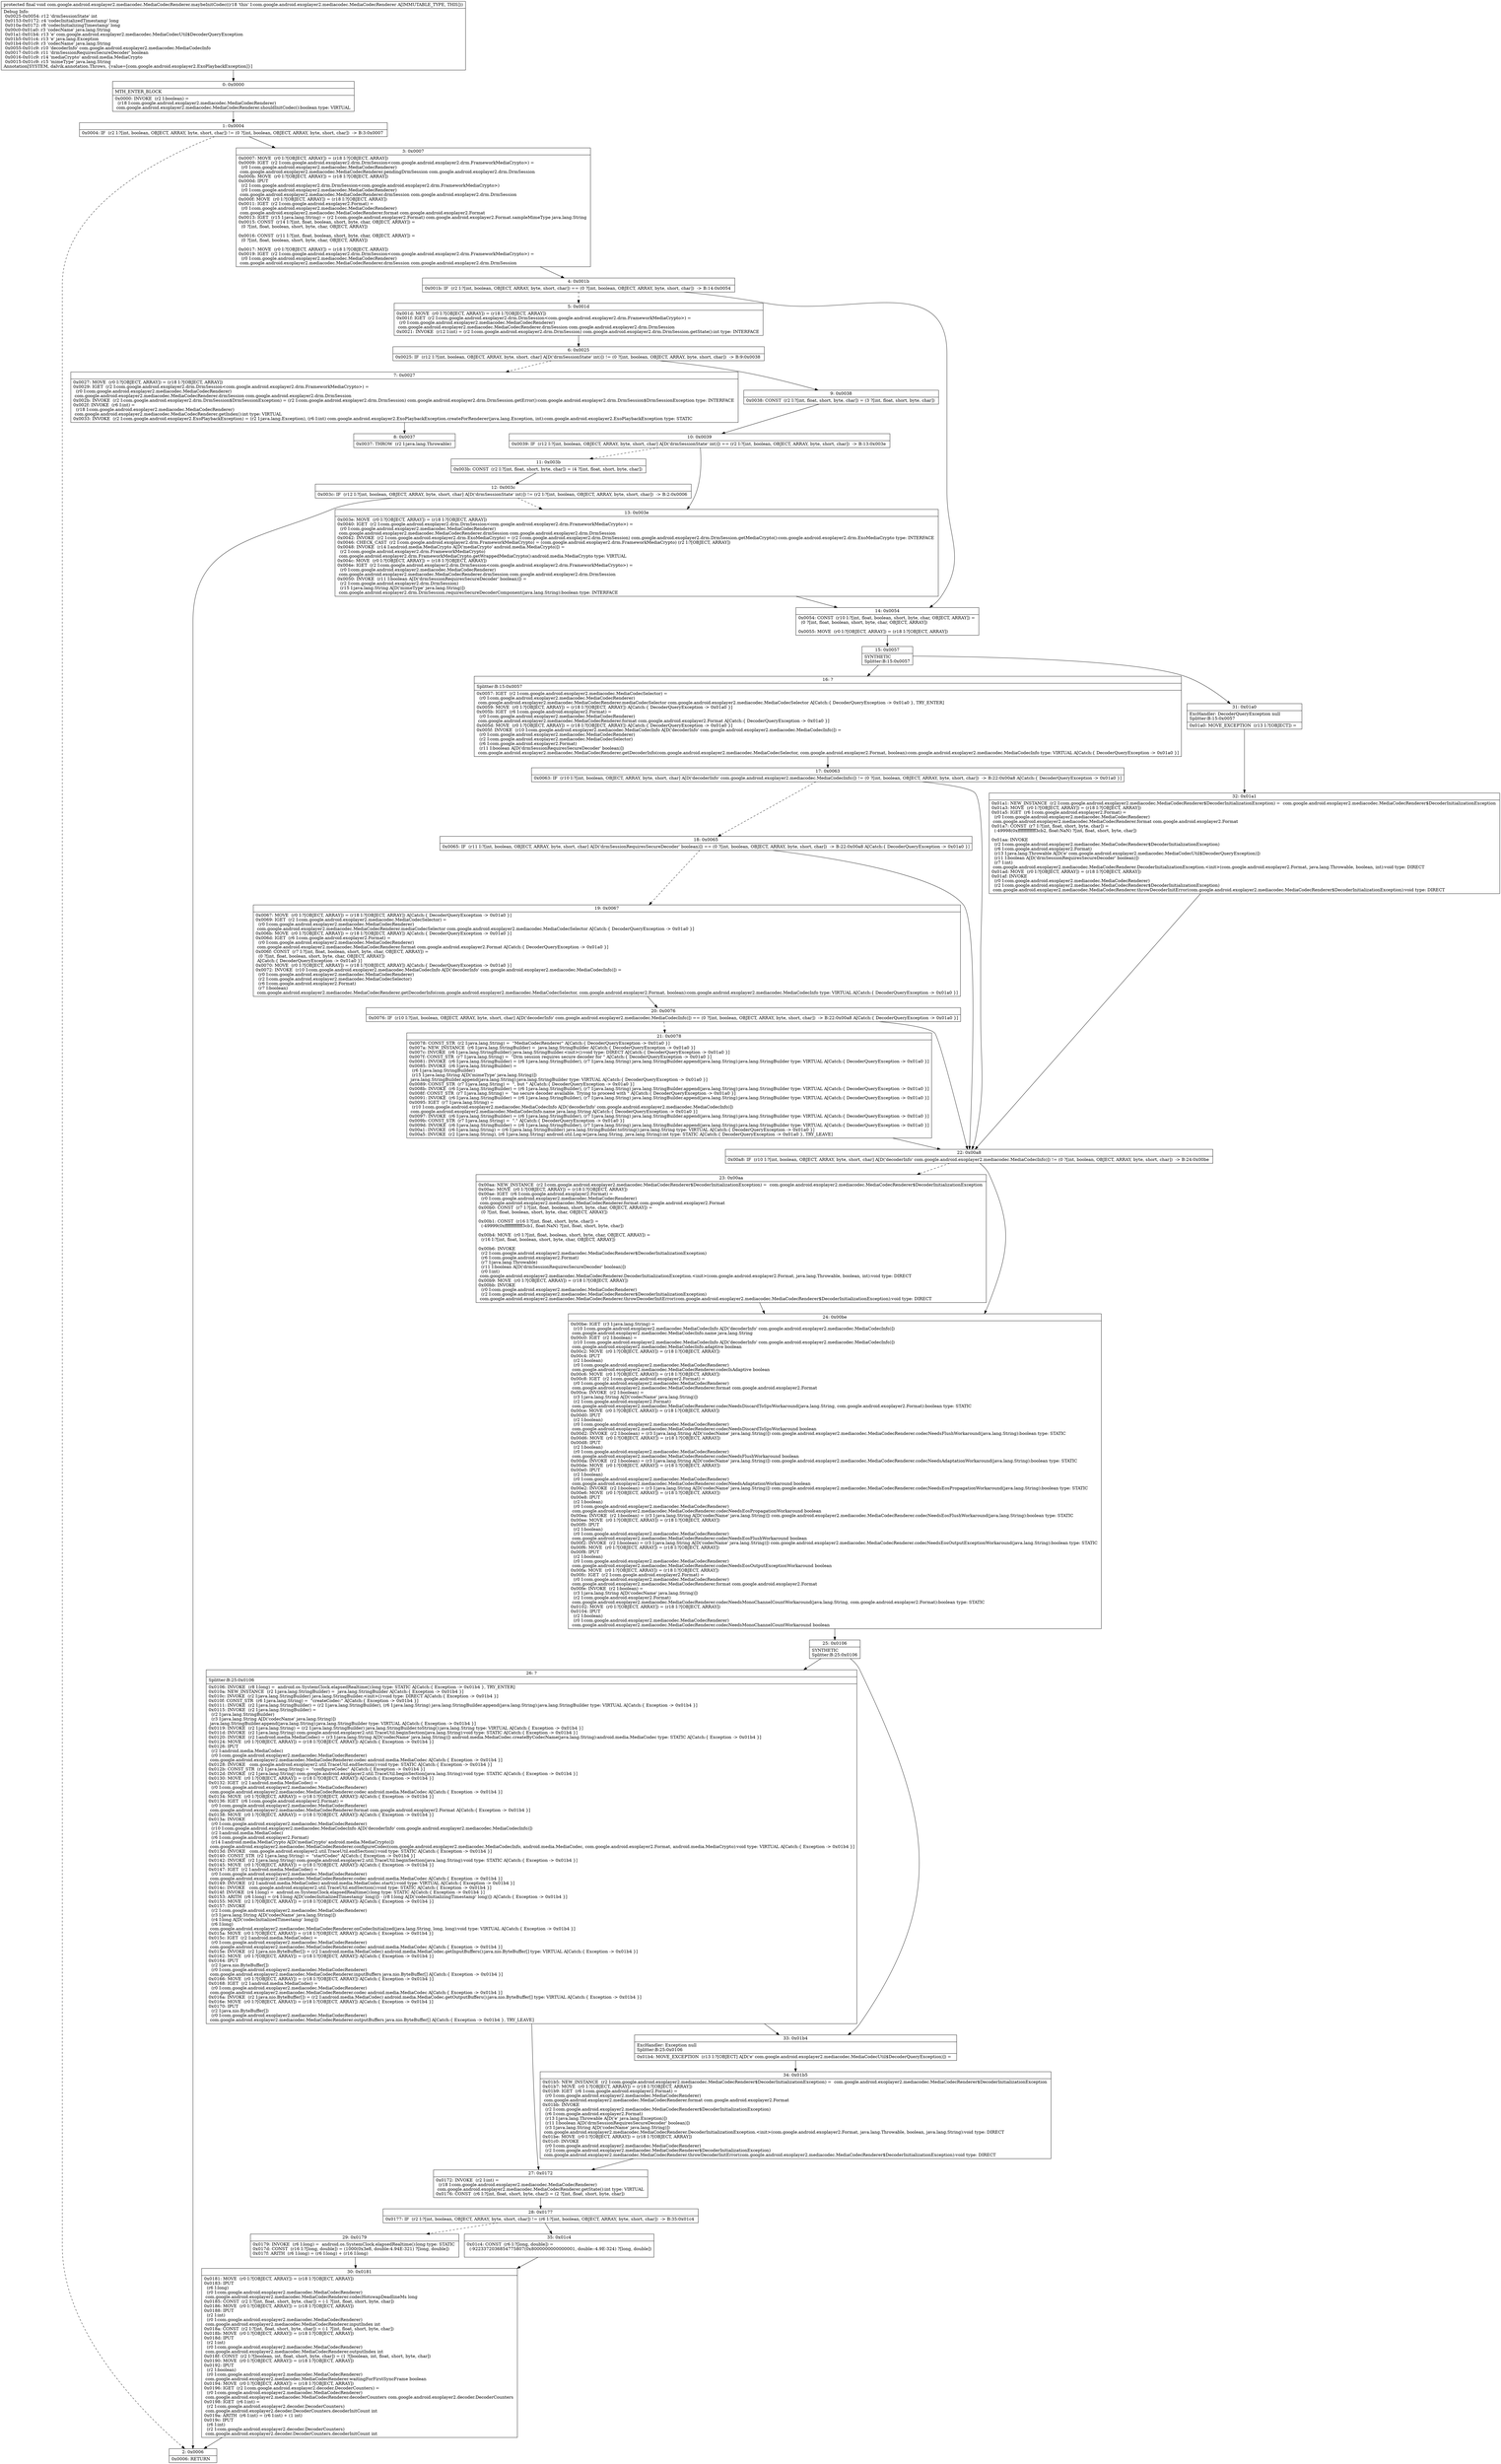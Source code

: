 digraph "CFG forcom.google.android.exoplayer2.mediacodec.MediaCodecRenderer.maybeInitCodec()V" {
Node_0 [shape=record,label="{0\:\ 0x0000|MTH_ENTER_BLOCK\l|0x0000: INVOKE  (r2 I:boolean) = \l  (r18 I:com.google.android.exoplayer2.mediacodec.MediaCodecRenderer)\l com.google.android.exoplayer2.mediacodec.MediaCodecRenderer.shouldInitCodec():boolean type: VIRTUAL \l}"];
Node_1 [shape=record,label="{1\:\ 0x0004|0x0004: IF  (r2 I:?[int, boolean, OBJECT, ARRAY, byte, short, char]) != (0 ?[int, boolean, OBJECT, ARRAY, byte, short, char])  \-\> B:3:0x0007 \l}"];
Node_2 [shape=record,label="{2\:\ 0x0006|0x0006: RETURN   \l}"];
Node_3 [shape=record,label="{3\:\ 0x0007|0x0007: MOVE  (r0 I:?[OBJECT, ARRAY]) = (r18 I:?[OBJECT, ARRAY]) \l0x0009: IGET  (r2 I:com.google.android.exoplayer2.drm.DrmSession\<com.google.android.exoplayer2.drm.FrameworkMediaCrypto\>) = \l  (r0 I:com.google.android.exoplayer2.mediacodec.MediaCodecRenderer)\l com.google.android.exoplayer2.mediacodec.MediaCodecRenderer.pendingDrmSession com.google.android.exoplayer2.drm.DrmSession \l0x000b: MOVE  (r0 I:?[OBJECT, ARRAY]) = (r18 I:?[OBJECT, ARRAY]) \l0x000d: IPUT  \l  (r2 I:com.google.android.exoplayer2.drm.DrmSession\<com.google.android.exoplayer2.drm.FrameworkMediaCrypto\>)\l  (r0 I:com.google.android.exoplayer2.mediacodec.MediaCodecRenderer)\l com.google.android.exoplayer2.mediacodec.MediaCodecRenderer.drmSession com.google.android.exoplayer2.drm.DrmSession \l0x000f: MOVE  (r0 I:?[OBJECT, ARRAY]) = (r18 I:?[OBJECT, ARRAY]) \l0x0011: IGET  (r2 I:com.google.android.exoplayer2.Format) = \l  (r0 I:com.google.android.exoplayer2.mediacodec.MediaCodecRenderer)\l com.google.android.exoplayer2.mediacodec.MediaCodecRenderer.format com.google.android.exoplayer2.Format \l0x0013: IGET  (r15 I:java.lang.String) = (r2 I:com.google.android.exoplayer2.Format) com.google.android.exoplayer2.Format.sampleMimeType java.lang.String \l0x0015: CONST  (r14 I:?[int, float, boolean, short, byte, char, OBJECT, ARRAY]) = \l  (0 ?[int, float, boolean, short, byte, char, OBJECT, ARRAY])\l \l0x0016: CONST  (r11 I:?[int, float, boolean, short, byte, char, OBJECT, ARRAY]) = \l  (0 ?[int, float, boolean, short, byte, char, OBJECT, ARRAY])\l \l0x0017: MOVE  (r0 I:?[OBJECT, ARRAY]) = (r18 I:?[OBJECT, ARRAY]) \l0x0019: IGET  (r2 I:com.google.android.exoplayer2.drm.DrmSession\<com.google.android.exoplayer2.drm.FrameworkMediaCrypto\>) = \l  (r0 I:com.google.android.exoplayer2.mediacodec.MediaCodecRenderer)\l com.google.android.exoplayer2.mediacodec.MediaCodecRenderer.drmSession com.google.android.exoplayer2.drm.DrmSession \l}"];
Node_4 [shape=record,label="{4\:\ 0x001b|0x001b: IF  (r2 I:?[int, boolean, OBJECT, ARRAY, byte, short, char]) == (0 ?[int, boolean, OBJECT, ARRAY, byte, short, char])  \-\> B:14:0x0054 \l}"];
Node_5 [shape=record,label="{5\:\ 0x001d|0x001d: MOVE  (r0 I:?[OBJECT, ARRAY]) = (r18 I:?[OBJECT, ARRAY]) \l0x001f: IGET  (r2 I:com.google.android.exoplayer2.drm.DrmSession\<com.google.android.exoplayer2.drm.FrameworkMediaCrypto\>) = \l  (r0 I:com.google.android.exoplayer2.mediacodec.MediaCodecRenderer)\l com.google.android.exoplayer2.mediacodec.MediaCodecRenderer.drmSession com.google.android.exoplayer2.drm.DrmSession \l0x0021: INVOKE  (r12 I:int) = (r2 I:com.google.android.exoplayer2.drm.DrmSession) com.google.android.exoplayer2.drm.DrmSession.getState():int type: INTERFACE \l}"];
Node_6 [shape=record,label="{6\:\ 0x0025|0x0025: IF  (r12 I:?[int, boolean, OBJECT, ARRAY, byte, short, char] A[D('drmSessionState' int)]) != (0 ?[int, boolean, OBJECT, ARRAY, byte, short, char])  \-\> B:9:0x0038 \l}"];
Node_7 [shape=record,label="{7\:\ 0x0027|0x0027: MOVE  (r0 I:?[OBJECT, ARRAY]) = (r18 I:?[OBJECT, ARRAY]) \l0x0029: IGET  (r2 I:com.google.android.exoplayer2.drm.DrmSession\<com.google.android.exoplayer2.drm.FrameworkMediaCrypto\>) = \l  (r0 I:com.google.android.exoplayer2.mediacodec.MediaCodecRenderer)\l com.google.android.exoplayer2.mediacodec.MediaCodecRenderer.drmSession com.google.android.exoplayer2.drm.DrmSession \l0x002b: INVOKE  (r2 I:com.google.android.exoplayer2.drm.DrmSession$DrmSessionException) = (r2 I:com.google.android.exoplayer2.drm.DrmSession) com.google.android.exoplayer2.drm.DrmSession.getError():com.google.android.exoplayer2.drm.DrmSession$DrmSessionException type: INTERFACE \l0x002f: INVOKE  (r6 I:int) = \l  (r18 I:com.google.android.exoplayer2.mediacodec.MediaCodecRenderer)\l com.google.android.exoplayer2.mediacodec.MediaCodecRenderer.getIndex():int type: VIRTUAL \l0x0033: INVOKE  (r2 I:com.google.android.exoplayer2.ExoPlaybackException) = (r2 I:java.lang.Exception), (r6 I:int) com.google.android.exoplayer2.ExoPlaybackException.createForRenderer(java.lang.Exception, int):com.google.android.exoplayer2.ExoPlaybackException type: STATIC \l}"];
Node_8 [shape=record,label="{8\:\ 0x0037|0x0037: THROW  (r2 I:java.lang.Throwable) \l}"];
Node_9 [shape=record,label="{9\:\ 0x0038|0x0038: CONST  (r2 I:?[int, float, short, byte, char]) = (3 ?[int, float, short, byte, char]) \l}"];
Node_10 [shape=record,label="{10\:\ 0x0039|0x0039: IF  (r12 I:?[int, boolean, OBJECT, ARRAY, byte, short, char] A[D('drmSessionState' int)]) == (r2 I:?[int, boolean, OBJECT, ARRAY, byte, short, char])  \-\> B:13:0x003e \l}"];
Node_11 [shape=record,label="{11\:\ 0x003b|0x003b: CONST  (r2 I:?[int, float, short, byte, char]) = (4 ?[int, float, short, byte, char]) \l}"];
Node_12 [shape=record,label="{12\:\ 0x003c|0x003c: IF  (r12 I:?[int, boolean, OBJECT, ARRAY, byte, short, char] A[D('drmSessionState' int)]) != (r2 I:?[int, boolean, OBJECT, ARRAY, byte, short, char])  \-\> B:2:0x0006 \l}"];
Node_13 [shape=record,label="{13\:\ 0x003e|0x003e: MOVE  (r0 I:?[OBJECT, ARRAY]) = (r18 I:?[OBJECT, ARRAY]) \l0x0040: IGET  (r2 I:com.google.android.exoplayer2.drm.DrmSession\<com.google.android.exoplayer2.drm.FrameworkMediaCrypto\>) = \l  (r0 I:com.google.android.exoplayer2.mediacodec.MediaCodecRenderer)\l com.google.android.exoplayer2.mediacodec.MediaCodecRenderer.drmSession com.google.android.exoplayer2.drm.DrmSession \l0x0042: INVOKE  (r2 I:com.google.android.exoplayer2.drm.ExoMediaCrypto) = (r2 I:com.google.android.exoplayer2.drm.DrmSession) com.google.android.exoplayer2.drm.DrmSession.getMediaCrypto():com.google.android.exoplayer2.drm.ExoMediaCrypto type: INTERFACE \l0x0046: CHECK_CAST  (r2 I:com.google.android.exoplayer2.drm.FrameworkMediaCrypto) = (com.google.android.exoplayer2.drm.FrameworkMediaCrypto) (r2 I:?[OBJECT, ARRAY]) \l0x0048: INVOKE  (r14 I:android.media.MediaCrypto A[D('mediaCrypto' android.media.MediaCrypto)]) = \l  (r2 I:com.google.android.exoplayer2.drm.FrameworkMediaCrypto)\l com.google.android.exoplayer2.drm.FrameworkMediaCrypto.getWrappedMediaCrypto():android.media.MediaCrypto type: VIRTUAL \l0x004c: MOVE  (r0 I:?[OBJECT, ARRAY]) = (r18 I:?[OBJECT, ARRAY]) \l0x004e: IGET  (r2 I:com.google.android.exoplayer2.drm.DrmSession\<com.google.android.exoplayer2.drm.FrameworkMediaCrypto\>) = \l  (r0 I:com.google.android.exoplayer2.mediacodec.MediaCodecRenderer)\l com.google.android.exoplayer2.mediacodec.MediaCodecRenderer.drmSession com.google.android.exoplayer2.drm.DrmSession \l0x0050: INVOKE  (r11 I:boolean A[D('drmSessionRequiresSecureDecoder' boolean)]) = \l  (r2 I:com.google.android.exoplayer2.drm.DrmSession)\l  (r15 I:java.lang.String A[D('mimeType' java.lang.String)])\l com.google.android.exoplayer2.drm.DrmSession.requiresSecureDecoderComponent(java.lang.String):boolean type: INTERFACE \l}"];
Node_14 [shape=record,label="{14\:\ 0x0054|0x0054: CONST  (r10 I:?[int, float, boolean, short, byte, char, OBJECT, ARRAY]) = \l  (0 ?[int, float, boolean, short, byte, char, OBJECT, ARRAY])\l \l0x0055: MOVE  (r0 I:?[OBJECT, ARRAY]) = (r18 I:?[OBJECT, ARRAY]) \l}"];
Node_15 [shape=record,label="{15\:\ 0x0057|SYNTHETIC\lSplitter:B:15:0x0057\l}"];
Node_16 [shape=record,label="{16\:\ ?|Splitter:B:15:0x0057\l|0x0057: IGET  (r2 I:com.google.android.exoplayer2.mediacodec.MediaCodecSelector) = \l  (r0 I:com.google.android.exoplayer2.mediacodec.MediaCodecRenderer)\l com.google.android.exoplayer2.mediacodec.MediaCodecRenderer.mediaCodecSelector com.google.android.exoplayer2.mediacodec.MediaCodecSelector A[Catch:\{ DecoderQueryException \-\> 0x01a0 \}, TRY_ENTER]\l0x0059: MOVE  (r0 I:?[OBJECT, ARRAY]) = (r18 I:?[OBJECT, ARRAY]) A[Catch:\{ DecoderQueryException \-\> 0x01a0 \}]\l0x005b: IGET  (r6 I:com.google.android.exoplayer2.Format) = \l  (r0 I:com.google.android.exoplayer2.mediacodec.MediaCodecRenderer)\l com.google.android.exoplayer2.mediacodec.MediaCodecRenderer.format com.google.android.exoplayer2.Format A[Catch:\{ DecoderQueryException \-\> 0x01a0 \}]\l0x005d: MOVE  (r0 I:?[OBJECT, ARRAY]) = (r18 I:?[OBJECT, ARRAY]) A[Catch:\{ DecoderQueryException \-\> 0x01a0 \}]\l0x005f: INVOKE  (r10 I:com.google.android.exoplayer2.mediacodec.MediaCodecInfo A[D('decoderInfo' com.google.android.exoplayer2.mediacodec.MediaCodecInfo)]) = \l  (r0 I:com.google.android.exoplayer2.mediacodec.MediaCodecRenderer)\l  (r2 I:com.google.android.exoplayer2.mediacodec.MediaCodecSelector)\l  (r6 I:com.google.android.exoplayer2.Format)\l  (r11 I:boolean A[D('drmSessionRequiresSecureDecoder' boolean)])\l com.google.android.exoplayer2.mediacodec.MediaCodecRenderer.getDecoderInfo(com.google.android.exoplayer2.mediacodec.MediaCodecSelector, com.google.android.exoplayer2.Format, boolean):com.google.android.exoplayer2.mediacodec.MediaCodecInfo type: VIRTUAL A[Catch:\{ DecoderQueryException \-\> 0x01a0 \}]\l}"];
Node_17 [shape=record,label="{17\:\ 0x0063|0x0063: IF  (r10 I:?[int, boolean, OBJECT, ARRAY, byte, short, char] A[D('decoderInfo' com.google.android.exoplayer2.mediacodec.MediaCodecInfo)]) != (0 ?[int, boolean, OBJECT, ARRAY, byte, short, char])  \-\> B:22:0x00a8 A[Catch:\{ DecoderQueryException \-\> 0x01a0 \}]\l}"];
Node_18 [shape=record,label="{18\:\ 0x0065|0x0065: IF  (r11 I:?[int, boolean, OBJECT, ARRAY, byte, short, char] A[D('drmSessionRequiresSecureDecoder' boolean)]) == (0 ?[int, boolean, OBJECT, ARRAY, byte, short, char])  \-\> B:22:0x00a8 A[Catch:\{ DecoderQueryException \-\> 0x01a0 \}]\l}"];
Node_19 [shape=record,label="{19\:\ 0x0067|0x0067: MOVE  (r0 I:?[OBJECT, ARRAY]) = (r18 I:?[OBJECT, ARRAY]) A[Catch:\{ DecoderQueryException \-\> 0x01a0 \}]\l0x0069: IGET  (r2 I:com.google.android.exoplayer2.mediacodec.MediaCodecSelector) = \l  (r0 I:com.google.android.exoplayer2.mediacodec.MediaCodecRenderer)\l com.google.android.exoplayer2.mediacodec.MediaCodecRenderer.mediaCodecSelector com.google.android.exoplayer2.mediacodec.MediaCodecSelector A[Catch:\{ DecoderQueryException \-\> 0x01a0 \}]\l0x006b: MOVE  (r0 I:?[OBJECT, ARRAY]) = (r18 I:?[OBJECT, ARRAY]) A[Catch:\{ DecoderQueryException \-\> 0x01a0 \}]\l0x006d: IGET  (r6 I:com.google.android.exoplayer2.Format) = \l  (r0 I:com.google.android.exoplayer2.mediacodec.MediaCodecRenderer)\l com.google.android.exoplayer2.mediacodec.MediaCodecRenderer.format com.google.android.exoplayer2.Format A[Catch:\{ DecoderQueryException \-\> 0x01a0 \}]\l0x006f: CONST  (r7 I:?[int, float, boolean, short, byte, char, OBJECT, ARRAY]) = \l  (0 ?[int, float, boolean, short, byte, char, OBJECT, ARRAY])\l A[Catch:\{ DecoderQueryException \-\> 0x01a0 \}]\l0x0070: MOVE  (r0 I:?[OBJECT, ARRAY]) = (r18 I:?[OBJECT, ARRAY]) A[Catch:\{ DecoderQueryException \-\> 0x01a0 \}]\l0x0072: INVOKE  (r10 I:com.google.android.exoplayer2.mediacodec.MediaCodecInfo A[D('decoderInfo' com.google.android.exoplayer2.mediacodec.MediaCodecInfo)]) = \l  (r0 I:com.google.android.exoplayer2.mediacodec.MediaCodecRenderer)\l  (r2 I:com.google.android.exoplayer2.mediacodec.MediaCodecSelector)\l  (r6 I:com.google.android.exoplayer2.Format)\l  (r7 I:boolean)\l com.google.android.exoplayer2.mediacodec.MediaCodecRenderer.getDecoderInfo(com.google.android.exoplayer2.mediacodec.MediaCodecSelector, com.google.android.exoplayer2.Format, boolean):com.google.android.exoplayer2.mediacodec.MediaCodecInfo type: VIRTUAL A[Catch:\{ DecoderQueryException \-\> 0x01a0 \}]\l}"];
Node_20 [shape=record,label="{20\:\ 0x0076|0x0076: IF  (r10 I:?[int, boolean, OBJECT, ARRAY, byte, short, char] A[D('decoderInfo' com.google.android.exoplayer2.mediacodec.MediaCodecInfo)]) == (0 ?[int, boolean, OBJECT, ARRAY, byte, short, char])  \-\> B:22:0x00a8 A[Catch:\{ DecoderQueryException \-\> 0x01a0 \}]\l}"];
Node_21 [shape=record,label="{21\:\ 0x0078|0x0078: CONST_STR  (r2 I:java.lang.String) =  \"MediaCodecRenderer\" A[Catch:\{ DecoderQueryException \-\> 0x01a0 \}]\l0x007a: NEW_INSTANCE  (r6 I:java.lang.StringBuilder) =  java.lang.StringBuilder A[Catch:\{ DecoderQueryException \-\> 0x01a0 \}]\l0x007c: INVOKE  (r6 I:java.lang.StringBuilder) java.lang.StringBuilder.\<init\>():void type: DIRECT A[Catch:\{ DecoderQueryException \-\> 0x01a0 \}]\l0x007f: CONST_STR  (r7 I:java.lang.String) =  \"Drm session requires secure decoder for \" A[Catch:\{ DecoderQueryException \-\> 0x01a0 \}]\l0x0081: INVOKE  (r6 I:java.lang.StringBuilder) = (r6 I:java.lang.StringBuilder), (r7 I:java.lang.String) java.lang.StringBuilder.append(java.lang.String):java.lang.StringBuilder type: VIRTUAL A[Catch:\{ DecoderQueryException \-\> 0x01a0 \}]\l0x0085: INVOKE  (r6 I:java.lang.StringBuilder) = \l  (r6 I:java.lang.StringBuilder)\l  (r15 I:java.lang.String A[D('mimeType' java.lang.String)])\l java.lang.StringBuilder.append(java.lang.String):java.lang.StringBuilder type: VIRTUAL A[Catch:\{ DecoderQueryException \-\> 0x01a0 \}]\l0x0089: CONST_STR  (r7 I:java.lang.String) =  \", but \" A[Catch:\{ DecoderQueryException \-\> 0x01a0 \}]\l0x008b: INVOKE  (r6 I:java.lang.StringBuilder) = (r6 I:java.lang.StringBuilder), (r7 I:java.lang.String) java.lang.StringBuilder.append(java.lang.String):java.lang.StringBuilder type: VIRTUAL A[Catch:\{ DecoderQueryException \-\> 0x01a0 \}]\l0x008f: CONST_STR  (r7 I:java.lang.String) =  \"no secure decoder available. Trying to proceed with \" A[Catch:\{ DecoderQueryException \-\> 0x01a0 \}]\l0x0091: INVOKE  (r6 I:java.lang.StringBuilder) = (r6 I:java.lang.StringBuilder), (r7 I:java.lang.String) java.lang.StringBuilder.append(java.lang.String):java.lang.StringBuilder type: VIRTUAL A[Catch:\{ DecoderQueryException \-\> 0x01a0 \}]\l0x0095: IGET  (r7 I:java.lang.String) = \l  (r10 I:com.google.android.exoplayer2.mediacodec.MediaCodecInfo A[D('decoderInfo' com.google.android.exoplayer2.mediacodec.MediaCodecInfo)])\l com.google.android.exoplayer2.mediacodec.MediaCodecInfo.name java.lang.String A[Catch:\{ DecoderQueryException \-\> 0x01a0 \}]\l0x0097: INVOKE  (r6 I:java.lang.StringBuilder) = (r6 I:java.lang.StringBuilder), (r7 I:java.lang.String) java.lang.StringBuilder.append(java.lang.String):java.lang.StringBuilder type: VIRTUAL A[Catch:\{ DecoderQueryException \-\> 0x01a0 \}]\l0x009b: CONST_STR  (r7 I:java.lang.String) =  \".\" A[Catch:\{ DecoderQueryException \-\> 0x01a0 \}]\l0x009d: INVOKE  (r6 I:java.lang.StringBuilder) = (r6 I:java.lang.StringBuilder), (r7 I:java.lang.String) java.lang.StringBuilder.append(java.lang.String):java.lang.StringBuilder type: VIRTUAL A[Catch:\{ DecoderQueryException \-\> 0x01a0 \}]\l0x00a1: INVOKE  (r6 I:java.lang.String) = (r6 I:java.lang.StringBuilder) java.lang.StringBuilder.toString():java.lang.String type: VIRTUAL A[Catch:\{ DecoderQueryException \-\> 0x01a0 \}]\l0x00a5: INVOKE  (r2 I:java.lang.String), (r6 I:java.lang.String) android.util.Log.w(java.lang.String, java.lang.String):int type: STATIC A[Catch:\{ DecoderQueryException \-\> 0x01a0 \}, TRY_LEAVE]\l}"];
Node_22 [shape=record,label="{22\:\ 0x00a8|0x00a8: IF  (r10 I:?[int, boolean, OBJECT, ARRAY, byte, short, char] A[D('decoderInfo' com.google.android.exoplayer2.mediacodec.MediaCodecInfo)]) != (0 ?[int, boolean, OBJECT, ARRAY, byte, short, char])  \-\> B:24:0x00be \l}"];
Node_23 [shape=record,label="{23\:\ 0x00aa|0x00aa: NEW_INSTANCE  (r2 I:com.google.android.exoplayer2.mediacodec.MediaCodecRenderer$DecoderInitializationException) =  com.google.android.exoplayer2.mediacodec.MediaCodecRenderer$DecoderInitializationException \l0x00ac: MOVE  (r0 I:?[OBJECT, ARRAY]) = (r18 I:?[OBJECT, ARRAY]) \l0x00ae: IGET  (r6 I:com.google.android.exoplayer2.Format) = \l  (r0 I:com.google.android.exoplayer2.mediacodec.MediaCodecRenderer)\l com.google.android.exoplayer2.mediacodec.MediaCodecRenderer.format com.google.android.exoplayer2.Format \l0x00b0: CONST  (r7 I:?[int, float, boolean, short, byte, char, OBJECT, ARRAY]) = \l  (0 ?[int, float, boolean, short, byte, char, OBJECT, ARRAY])\l \l0x00b1: CONST  (r16 I:?[int, float, short, byte, char]) = \l  (\-49999(0xffffffffffff3cb1, float:NaN) ?[int, float, short, byte, char])\l \l0x00b4: MOVE  (r0 I:?[int, float, boolean, short, byte, char, OBJECT, ARRAY]) = \l  (r16 I:?[int, float, boolean, short, byte, char, OBJECT, ARRAY])\l \l0x00b6: INVOKE  \l  (r2 I:com.google.android.exoplayer2.mediacodec.MediaCodecRenderer$DecoderInitializationException)\l  (r6 I:com.google.android.exoplayer2.Format)\l  (r7 I:java.lang.Throwable)\l  (r11 I:boolean A[D('drmSessionRequiresSecureDecoder' boolean)])\l  (r0 I:int)\l com.google.android.exoplayer2.mediacodec.MediaCodecRenderer.DecoderInitializationException.\<init\>(com.google.android.exoplayer2.Format, java.lang.Throwable, boolean, int):void type: DIRECT \l0x00b9: MOVE  (r0 I:?[OBJECT, ARRAY]) = (r18 I:?[OBJECT, ARRAY]) \l0x00bb: INVOKE  \l  (r0 I:com.google.android.exoplayer2.mediacodec.MediaCodecRenderer)\l  (r2 I:com.google.android.exoplayer2.mediacodec.MediaCodecRenderer$DecoderInitializationException)\l com.google.android.exoplayer2.mediacodec.MediaCodecRenderer.throwDecoderInitError(com.google.android.exoplayer2.mediacodec.MediaCodecRenderer$DecoderInitializationException):void type: DIRECT \l}"];
Node_24 [shape=record,label="{24\:\ 0x00be|0x00be: IGET  (r3 I:java.lang.String) = \l  (r10 I:com.google.android.exoplayer2.mediacodec.MediaCodecInfo A[D('decoderInfo' com.google.android.exoplayer2.mediacodec.MediaCodecInfo)])\l com.google.android.exoplayer2.mediacodec.MediaCodecInfo.name java.lang.String \l0x00c0: IGET  (r2 I:boolean) = \l  (r10 I:com.google.android.exoplayer2.mediacodec.MediaCodecInfo A[D('decoderInfo' com.google.android.exoplayer2.mediacodec.MediaCodecInfo)])\l com.google.android.exoplayer2.mediacodec.MediaCodecInfo.adaptive boolean \l0x00c2: MOVE  (r0 I:?[OBJECT, ARRAY]) = (r18 I:?[OBJECT, ARRAY]) \l0x00c4: IPUT  \l  (r2 I:boolean)\l  (r0 I:com.google.android.exoplayer2.mediacodec.MediaCodecRenderer)\l com.google.android.exoplayer2.mediacodec.MediaCodecRenderer.codecIsAdaptive boolean \l0x00c6: MOVE  (r0 I:?[OBJECT, ARRAY]) = (r18 I:?[OBJECT, ARRAY]) \l0x00c8: IGET  (r2 I:com.google.android.exoplayer2.Format) = \l  (r0 I:com.google.android.exoplayer2.mediacodec.MediaCodecRenderer)\l com.google.android.exoplayer2.mediacodec.MediaCodecRenderer.format com.google.android.exoplayer2.Format \l0x00ca: INVOKE  (r2 I:boolean) = \l  (r3 I:java.lang.String A[D('codecName' java.lang.String)])\l  (r2 I:com.google.android.exoplayer2.Format)\l com.google.android.exoplayer2.mediacodec.MediaCodecRenderer.codecNeedsDiscardToSpsWorkaround(java.lang.String, com.google.android.exoplayer2.Format):boolean type: STATIC \l0x00ce: MOVE  (r0 I:?[OBJECT, ARRAY]) = (r18 I:?[OBJECT, ARRAY]) \l0x00d0: IPUT  \l  (r2 I:boolean)\l  (r0 I:com.google.android.exoplayer2.mediacodec.MediaCodecRenderer)\l com.google.android.exoplayer2.mediacodec.MediaCodecRenderer.codecNeedsDiscardToSpsWorkaround boolean \l0x00d2: INVOKE  (r2 I:boolean) = (r3 I:java.lang.String A[D('codecName' java.lang.String)]) com.google.android.exoplayer2.mediacodec.MediaCodecRenderer.codecNeedsFlushWorkaround(java.lang.String):boolean type: STATIC \l0x00d6: MOVE  (r0 I:?[OBJECT, ARRAY]) = (r18 I:?[OBJECT, ARRAY]) \l0x00d8: IPUT  \l  (r2 I:boolean)\l  (r0 I:com.google.android.exoplayer2.mediacodec.MediaCodecRenderer)\l com.google.android.exoplayer2.mediacodec.MediaCodecRenderer.codecNeedsFlushWorkaround boolean \l0x00da: INVOKE  (r2 I:boolean) = (r3 I:java.lang.String A[D('codecName' java.lang.String)]) com.google.android.exoplayer2.mediacodec.MediaCodecRenderer.codecNeedsAdaptationWorkaround(java.lang.String):boolean type: STATIC \l0x00de: MOVE  (r0 I:?[OBJECT, ARRAY]) = (r18 I:?[OBJECT, ARRAY]) \l0x00e0: IPUT  \l  (r2 I:boolean)\l  (r0 I:com.google.android.exoplayer2.mediacodec.MediaCodecRenderer)\l com.google.android.exoplayer2.mediacodec.MediaCodecRenderer.codecNeedsAdaptationWorkaround boolean \l0x00e2: INVOKE  (r2 I:boolean) = (r3 I:java.lang.String A[D('codecName' java.lang.String)]) com.google.android.exoplayer2.mediacodec.MediaCodecRenderer.codecNeedsEosPropagationWorkaround(java.lang.String):boolean type: STATIC \l0x00e6: MOVE  (r0 I:?[OBJECT, ARRAY]) = (r18 I:?[OBJECT, ARRAY]) \l0x00e8: IPUT  \l  (r2 I:boolean)\l  (r0 I:com.google.android.exoplayer2.mediacodec.MediaCodecRenderer)\l com.google.android.exoplayer2.mediacodec.MediaCodecRenderer.codecNeedsEosPropagationWorkaround boolean \l0x00ea: INVOKE  (r2 I:boolean) = (r3 I:java.lang.String A[D('codecName' java.lang.String)]) com.google.android.exoplayer2.mediacodec.MediaCodecRenderer.codecNeedsEosFlushWorkaround(java.lang.String):boolean type: STATIC \l0x00ee: MOVE  (r0 I:?[OBJECT, ARRAY]) = (r18 I:?[OBJECT, ARRAY]) \l0x00f0: IPUT  \l  (r2 I:boolean)\l  (r0 I:com.google.android.exoplayer2.mediacodec.MediaCodecRenderer)\l com.google.android.exoplayer2.mediacodec.MediaCodecRenderer.codecNeedsEosFlushWorkaround boolean \l0x00f2: INVOKE  (r2 I:boolean) = (r3 I:java.lang.String A[D('codecName' java.lang.String)]) com.google.android.exoplayer2.mediacodec.MediaCodecRenderer.codecNeedsEosOutputExceptionWorkaround(java.lang.String):boolean type: STATIC \l0x00f6: MOVE  (r0 I:?[OBJECT, ARRAY]) = (r18 I:?[OBJECT, ARRAY]) \l0x00f8: IPUT  \l  (r2 I:boolean)\l  (r0 I:com.google.android.exoplayer2.mediacodec.MediaCodecRenderer)\l com.google.android.exoplayer2.mediacodec.MediaCodecRenderer.codecNeedsEosOutputExceptionWorkaround boolean \l0x00fa: MOVE  (r0 I:?[OBJECT, ARRAY]) = (r18 I:?[OBJECT, ARRAY]) \l0x00fc: IGET  (r2 I:com.google.android.exoplayer2.Format) = \l  (r0 I:com.google.android.exoplayer2.mediacodec.MediaCodecRenderer)\l com.google.android.exoplayer2.mediacodec.MediaCodecRenderer.format com.google.android.exoplayer2.Format \l0x00fe: INVOKE  (r2 I:boolean) = \l  (r3 I:java.lang.String A[D('codecName' java.lang.String)])\l  (r2 I:com.google.android.exoplayer2.Format)\l com.google.android.exoplayer2.mediacodec.MediaCodecRenderer.codecNeedsMonoChannelCountWorkaround(java.lang.String, com.google.android.exoplayer2.Format):boolean type: STATIC \l0x0102: MOVE  (r0 I:?[OBJECT, ARRAY]) = (r18 I:?[OBJECT, ARRAY]) \l0x0104: IPUT  \l  (r2 I:boolean)\l  (r0 I:com.google.android.exoplayer2.mediacodec.MediaCodecRenderer)\l com.google.android.exoplayer2.mediacodec.MediaCodecRenderer.codecNeedsMonoChannelCountWorkaround boolean \l}"];
Node_25 [shape=record,label="{25\:\ 0x0106|SYNTHETIC\lSplitter:B:25:0x0106\l}"];
Node_26 [shape=record,label="{26\:\ ?|Splitter:B:25:0x0106\l|0x0106: INVOKE  (r8 I:long) =  android.os.SystemClock.elapsedRealtime():long type: STATIC A[Catch:\{ Exception \-\> 0x01b4 \}, TRY_ENTER]\l0x010a: NEW_INSTANCE  (r2 I:java.lang.StringBuilder) =  java.lang.StringBuilder A[Catch:\{ Exception \-\> 0x01b4 \}]\l0x010c: INVOKE  (r2 I:java.lang.StringBuilder) java.lang.StringBuilder.\<init\>():void type: DIRECT A[Catch:\{ Exception \-\> 0x01b4 \}]\l0x010f: CONST_STR  (r6 I:java.lang.String) =  \"createCodec:\" A[Catch:\{ Exception \-\> 0x01b4 \}]\l0x0111: INVOKE  (r2 I:java.lang.StringBuilder) = (r2 I:java.lang.StringBuilder), (r6 I:java.lang.String) java.lang.StringBuilder.append(java.lang.String):java.lang.StringBuilder type: VIRTUAL A[Catch:\{ Exception \-\> 0x01b4 \}]\l0x0115: INVOKE  (r2 I:java.lang.StringBuilder) = \l  (r2 I:java.lang.StringBuilder)\l  (r3 I:java.lang.String A[D('codecName' java.lang.String)])\l java.lang.StringBuilder.append(java.lang.String):java.lang.StringBuilder type: VIRTUAL A[Catch:\{ Exception \-\> 0x01b4 \}]\l0x0119: INVOKE  (r2 I:java.lang.String) = (r2 I:java.lang.StringBuilder) java.lang.StringBuilder.toString():java.lang.String type: VIRTUAL A[Catch:\{ Exception \-\> 0x01b4 \}]\l0x011d: INVOKE  (r2 I:java.lang.String) com.google.android.exoplayer2.util.TraceUtil.beginSection(java.lang.String):void type: STATIC A[Catch:\{ Exception \-\> 0x01b4 \}]\l0x0120: INVOKE  (r2 I:android.media.MediaCodec) = (r3 I:java.lang.String A[D('codecName' java.lang.String)]) android.media.MediaCodec.createByCodecName(java.lang.String):android.media.MediaCodec type: STATIC A[Catch:\{ Exception \-\> 0x01b4 \}]\l0x0124: MOVE  (r0 I:?[OBJECT, ARRAY]) = (r18 I:?[OBJECT, ARRAY]) A[Catch:\{ Exception \-\> 0x01b4 \}]\l0x0126: IPUT  \l  (r2 I:android.media.MediaCodec)\l  (r0 I:com.google.android.exoplayer2.mediacodec.MediaCodecRenderer)\l com.google.android.exoplayer2.mediacodec.MediaCodecRenderer.codec android.media.MediaCodec A[Catch:\{ Exception \-\> 0x01b4 \}]\l0x0128: INVOKE   com.google.android.exoplayer2.util.TraceUtil.endSection():void type: STATIC A[Catch:\{ Exception \-\> 0x01b4 \}]\l0x012b: CONST_STR  (r2 I:java.lang.String) =  \"configureCodec\" A[Catch:\{ Exception \-\> 0x01b4 \}]\l0x012d: INVOKE  (r2 I:java.lang.String) com.google.android.exoplayer2.util.TraceUtil.beginSection(java.lang.String):void type: STATIC A[Catch:\{ Exception \-\> 0x01b4 \}]\l0x0130: MOVE  (r0 I:?[OBJECT, ARRAY]) = (r18 I:?[OBJECT, ARRAY]) A[Catch:\{ Exception \-\> 0x01b4 \}]\l0x0132: IGET  (r2 I:android.media.MediaCodec) = \l  (r0 I:com.google.android.exoplayer2.mediacodec.MediaCodecRenderer)\l com.google.android.exoplayer2.mediacodec.MediaCodecRenderer.codec android.media.MediaCodec A[Catch:\{ Exception \-\> 0x01b4 \}]\l0x0134: MOVE  (r0 I:?[OBJECT, ARRAY]) = (r18 I:?[OBJECT, ARRAY]) A[Catch:\{ Exception \-\> 0x01b4 \}]\l0x0136: IGET  (r6 I:com.google.android.exoplayer2.Format) = \l  (r0 I:com.google.android.exoplayer2.mediacodec.MediaCodecRenderer)\l com.google.android.exoplayer2.mediacodec.MediaCodecRenderer.format com.google.android.exoplayer2.Format A[Catch:\{ Exception \-\> 0x01b4 \}]\l0x0138: MOVE  (r0 I:?[OBJECT, ARRAY]) = (r18 I:?[OBJECT, ARRAY]) A[Catch:\{ Exception \-\> 0x01b4 \}]\l0x013a: INVOKE  \l  (r0 I:com.google.android.exoplayer2.mediacodec.MediaCodecRenderer)\l  (r10 I:com.google.android.exoplayer2.mediacodec.MediaCodecInfo A[D('decoderInfo' com.google.android.exoplayer2.mediacodec.MediaCodecInfo)])\l  (r2 I:android.media.MediaCodec)\l  (r6 I:com.google.android.exoplayer2.Format)\l  (r14 I:android.media.MediaCrypto A[D('mediaCrypto' android.media.MediaCrypto)])\l com.google.android.exoplayer2.mediacodec.MediaCodecRenderer.configureCodec(com.google.android.exoplayer2.mediacodec.MediaCodecInfo, android.media.MediaCodec, com.google.android.exoplayer2.Format, android.media.MediaCrypto):void type: VIRTUAL A[Catch:\{ Exception \-\> 0x01b4 \}]\l0x013d: INVOKE   com.google.android.exoplayer2.util.TraceUtil.endSection():void type: STATIC A[Catch:\{ Exception \-\> 0x01b4 \}]\l0x0140: CONST_STR  (r2 I:java.lang.String) =  \"startCodec\" A[Catch:\{ Exception \-\> 0x01b4 \}]\l0x0142: INVOKE  (r2 I:java.lang.String) com.google.android.exoplayer2.util.TraceUtil.beginSection(java.lang.String):void type: STATIC A[Catch:\{ Exception \-\> 0x01b4 \}]\l0x0145: MOVE  (r0 I:?[OBJECT, ARRAY]) = (r18 I:?[OBJECT, ARRAY]) A[Catch:\{ Exception \-\> 0x01b4 \}]\l0x0147: IGET  (r2 I:android.media.MediaCodec) = \l  (r0 I:com.google.android.exoplayer2.mediacodec.MediaCodecRenderer)\l com.google.android.exoplayer2.mediacodec.MediaCodecRenderer.codec android.media.MediaCodec A[Catch:\{ Exception \-\> 0x01b4 \}]\l0x0149: INVOKE  (r2 I:android.media.MediaCodec) android.media.MediaCodec.start():void type: VIRTUAL A[Catch:\{ Exception \-\> 0x01b4 \}]\l0x014c: INVOKE   com.google.android.exoplayer2.util.TraceUtil.endSection():void type: STATIC A[Catch:\{ Exception \-\> 0x01b4 \}]\l0x014f: INVOKE  (r4 I:long) =  android.os.SystemClock.elapsedRealtime():long type: STATIC A[Catch:\{ Exception \-\> 0x01b4 \}]\l0x0153: ARITH  (r6 I:long) = (r4 I:long A[D('codecInitializedTimestamp' long)]) \- (r8 I:long A[D('codecInitializingTimestamp' long)]) A[Catch:\{ Exception \-\> 0x01b4 \}]\l0x0155: MOVE  (r2 I:?[OBJECT, ARRAY]) = (r18 I:?[OBJECT, ARRAY]) A[Catch:\{ Exception \-\> 0x01b4 \}]\l0x0157: INVOKE  \l  (r2 I:com.google.android.exoplayer2.mediacodec.MediaCodecRenderer)\l  (r3 I:java.lang.String A[D('codecName' java.lang.String)])\l  (r4 I:long A[D('codecInitializedTimestamp' long)])\l  (r6 I:long)\l com.google.android.exoplayer2.mediacodec.MediaCodecRenderer.onCodecInitialized(java.lang.String, long, long):void type: VIRTUAL A[Catch:\{ Exception \-\> 0x01b4 \}]\l0x015a: MOVE  (r0 I:?[OBJECT, ARRAY]) = (r18 I:?[OBJECT, ARRAY]) A[Catch:\{ Exception \-\> 0x01b4 \}]\l0x015c: IGET  (r2 I:android.media.MediaCodec) = \l  (r0 I:com.google.android.exoplayer2.mediacodec.MediaCodecRenderer)\l com.google.android.exoplayer2.mediacodec.MediaCodecRenderer.codec android.media.MediaCodec A[Catch:\{ Exception \-\> 0x01b4 \}]\l0x015e: INVOKE  (r2 I:java.nio.ByteBuffer[]) = (r2 I:android.media.MediaCodec) android.media.MediaCodec.getInputBuffers():java.nio.ByteBuffer[] type: VIRTUAL A[Catch:\{ Exception \-\> 0x01b4 \}]\l0x0162: MOVE  (r0 I:?[OBJECT, ARRAY]) = (r18 I:?[OBJECT, ARRAY]) A[Catch:\{ Exception \-\> 0x01b4 \}]\l0x0164: IPUT  \l  (r2 I:java.nio.ByteBuffer[])\l  (r0 I:com.google.android.exoplayer2.mediacodec.MediaCodecRenderer)\l com.google.android.exoplayer2.mediacodec.MediaCodecRenderer.inputBuffers java.nio.ByteBuffer[] A[Catch:\{ Exception \-\> 0x01b4 \}]\l0x0166: MOVE  (r0 I:?[OBJECT, ARRAY]) = (r18 I:?[OBJECT, ARRAY]) A[Catch:\{ Exception \-\> 0x01b4 \}]\l0x0168: IGET  (r2 I:android.media.MediaCodec) = \l  (r0 I:com.google.android.exoplayer2.mediacodec.MediaCodecRenderer)\l com.google.android.exoplayer2.mediacodec.MediaCodecRenderer.codec android.media.MediaCodec A[Catch:\{ Exception \-\> 0x01b4 \}]\l0x016a: INVOKE  (r2 I:java.nio.ByteBuffer[]) = (r2 I:android.media.MediaCodec) android.media.MediaCodec.getOutputBuffers():java.nio.ByteBuffer[] type: VIRTUAL A[Catch:\{ Exception \-\> 0x01b4 \}]\l0x016e: MOVE  (r0 I:?[OBJECT, ARRAY]) = (r18 I:?[OBJECT, ARRAY]) A[Catch:\{ Exception \-\> 0x01b4 \}]\l0x0170: IPUT  \l  (r2 I:java.nio.ByteBuffer[])\l  (r0 I:com.google.android.exoplayer2.mediacodec.MediaCodecRenderer)\l com.google.android.exoplayer2.mediacodec.MediaCodecRenderer.outputBuffers java.nio.ByteBuffer[] A[Catch:\{ Exception \-\> 0x01b4 \}, TRY_LEAVE]\l}"];
Node_27 [shape=record,label="{27\:\ 0x0172|0x0172: INVOKE  (r2 I:int) = \l  (r18 I:com.google.android.exoplayer2.mediacodec.MediaCodecRenderer)\l com.google.android.exoplayer2.mediacodec.MediaCodecRenderer.getState():int type: VIRTUAL \l0x0176: CONST  (r6 I:?[int, float, short, byte, char]) = (2 ?[int, float, short, byte, char]) \l}"];
Node_28 [shape=record,label="{28\:\ 0x0177|0x0177: IF  (r2 I:?[int, boolean, OBJECT, ARRAY, byte, short, char]) != (r6 I:?[int, boolean, OBJECT, ARRAY, byte, short, char])  \-\> B:35:0x01c4 \l}"];
Node_29 [shape=record,label="{29\:\ 0x0179|0x0179: INVOKE  (r6 I:long) =  android.os.SystemClock.elapsedRealtime():long type: STATIC \l0x017d: CONST  (r16 I:?[long, double]) = (1000(0x3e8, double:4.94E\-321) ?[long, double]) \l0x017f: ARITH  (r6 I:long) = (r6 I:long) + (r16 I:long) \l}"];
Node_30 [shape=record,label="{30\:\ 0x0181|0x0181: MOVE  (r0 I:?[OBJECT, ARRAY]) = (r18 I:?[OBJECT, ARRAY]) \l0x0183: IPUT  \l  (r6 I:long)\l  (r0 I:com.google.android.exoplayer2.mediacodec.MediaCodecRenderer)\l com.google.android.exoplayer2.mediacodec.MediaCodecRenderer.codecHotswapDeadlineMs long \l0x0185: CONST  (r2 I:?[int, float, short, byte, char]) = (\-1 ?[int, float, short, byte, char]) \l0x0186: MOVE  (r0 I:?[OBJECT, ARRAY]) = (r18 I:?[OBJECT, ARRAY]) \l0x0188: IPUT  \l  (r2 I:int)\l  (r0 I:com.google.android.exoplayer2.mediacodec.MediaCodecRenderer)\l com.google.android.exoplayer2.mediacodec.MediaCodecRenderer.inputIndex int \l0x018a: CONST  (r2 I:?[int, float, short, byte, char]) = (\-1 ?[int, float, short, byte, char]) \l0x018b: MOVE  (r0 I:?[OBJECT, ARRAY]) = (r18 I:?[OBJECT, ARRAY]) \l0x018d: IPUT  \l  (r2 I:int)\l  (r0 I:com.google.android.exoplayer2.mediacodec.MediaCodecRenderer)\l com.google.android.exoplayer2.mediacodec.MediaCodecRenderer.outputIndex int \l0x018f: CONST  (r2 I:?[boolean, int, float, short, byte, char]) = (1 ?[boolean, int, float, short, byte, char]) \l0x0190: MOVE  (r0 I:?[OBJECT, ARRAY]) = (r18 I:?[OBJECT, ARRAY]) \l0x0192: IPUT  \l  (r2 I:boolean)\l  (r0 I:com.google.android.exoplayer2.mediacodec.MediaCodecRenderer)\l com.google.android.exoplayer2.mediacodec.MediaCodecRenderer.waitingForFirstSyncFrame boolean \l0x0194: MOVE  (r0 I:?[OBJECT, ARRAY]) = (r18 I:?[OBJECT, ARRAY]) \l0x0196: IGET  (r2 I:com.google.android.exoplayer2.decoder.DecoderCounters) = \l  (r0 I:com.google.android.exoplayer2.mediacodec.MediaCodecRenderer)\l com.google.android.exoplayer2.mediacodec.MediaCodecRenderer.decoderCounters com.google.android.exoplayer2.decoder.DecoderCounters \l0x0198: IGET  (r6 I:int) = \l  (r2 I:com.google.android.exoplayer2.decoder.DecoderCounters)\l com.google.android.exoplayer2.decoder.DecoderCounters.decoderInitCount int \l0x019a: ARITH  (r6 I:int) = (r6 I:int) + (1 int) \l0x019c: IPUT  \l  (r6 I:int)\l  (r2 I:com.google.android.exoplayer2.decoder.DecoderCounters)\l com.google.android.exoplayer2.decoder.DecoderCounters.decoderInitCount int \l}"];
Node_31 [shape=record,label="{31\:\ 0x01a0|ExcHandler: DecoderQueryException null\lSplitter:B:15:0x0057\l|0x01a0: MOVE_EXCEPTION  (r13 I:?[OBJECT]) =  \l}"];
Node_32 [shape=record,label="{32\:\ 0x01a1|0x01a1: NEW_INSTANCE  (r2 I:com.google.android.exoplayer2.mediacodec.MediaCodecRenderer$DecoderInitializationException) =  com.google.android.exoplayer2.mediacodec.MediaCodecRenderer$DecoderInitializationException \l0x01a3: MOVE  (r0 I:?[OBJECT, ARRAY]) = (r18 I:?[OBJECT, ARRAY]) \l0x01a5: IGET  (r6 I:com.google.android.exoplayer2.Format) = \l  (r0 I:com.google.android.exoplayer2.mediacodec.MediaCodecRenderer)\l com.google.android.exoplayer2.mediacodec.MediaCodecRenderer.format com.google.android.exoplayer2.Format \l0x01a7: CONST  (r7 I:?[int, float, short, byte, char]) = \l  (\-49998(0xffffffffffff3cb2, float:NaN) ?[int, float, short, byte, char])\l \l0x01aa: INVOKE  \l  (r2 I:com.google.android.exoplayer2.mediacodec.MediaCodecRenderer$DecoderInitializationException)\l  (r6 I:com.google.android.exoplayer2.Format)\l  (r13 I:java.lang.Throwable A[D('e' com.google.android.exoplayer2.mediacodec.MediaCodecUtil$DecoderQueryException)])\l  (r11 I:boolean A[D('drmSessionRequiresSecureDecoder' boolean)])\l  (r7 I:int)\l com.google.android.exoplayer2.mediacodec.MediaCodecRenderer.DecoderInitializationException.\<init\>(com.google.android.exoplayer2.Format, java.lang.Throwable, boolean, int):void type: DIRECT \l0x01ad: MOVE  (r0 I:?[OBJECT, ARRAY]) = (r18 I:?[OBJECT, ARRAY]) \l0x01af: INVOKE  \l  (r0 I:com.google.android.exoplayer2.mediacodec.MediaCodecRenderer)\l  (r2 I:com.google.android.exoplayer2.mediacodec.MediaCodecRenderer$DecoderInitializationException)\l com.google.android.exoplayer2.mediacodec.MediaCodecRenderer.throwDecoderInitError(com.google.android.exoplayer2.mediacodec.MediaCodecRenderer$DecoderInitializationException):void type: DIRECT \l}"];
Node_33 [shape=record,label="{33\:\ 0x01b4|ExcHandler: Exception null\lSplitter:B:25:0x0106\l|0x01b4: MOVE_EXCEPTION  (r13 I:?[OBJECT] A[D('e' com.google.android.exoplayer2.mediacodec.MediaCodecUtil$DecoderQueryException)]) =  \l}"];
Node_34 [shape=record,label="{34\:\ 0x01b5|0x01b5: NEW_INSTANCE  (r2 I:com.google.android.exoplayer2.mediacodec.MediaCodecRenderer$DecoderInitializationException) =  com.google.android.exoplayer2.mediacodec.MediaCodecRenderer$DecoderInitializationException \l0x01b7: MOVE  (r0 I:?[OBJECT, ARRAY]) = (r18 I:?[OBJECT, ARRAY]) \l0x01b9: IGET  (r6 I:com.google.android.exoplayer2.Format) = \l  (r0 I:com.google.android.exoplayer2.mediacodec.MediaCodecRenderer)\l com.google.android.exoplayer2.mediacodec.MediaCodecRenderer.format com.google.android.exoplayer2.Format \l0x01bb: INVOKE  \l  (r2 I:com.google.android.exoplayer2.mediacodec.MediaCodecRenderer$DecoderInitializationException)\l  (r6 I:com.google.android.exoplayer2.Format)\l  (r13 I:java.lang.Throwable A[D('e' java.lang.Exception)])\l  (r11 I:boolean A[D('drmSessionRequiresSecureDecoder' boolean)])\l  (r3 I:java.lang.String A[D('codecName' java.lang.String)])\l com.google.android.exoplayer2.mediacodec.MediaCodecRenderer.DecoderInitializationException.\<init\>(com.google.android.exoplayer2.Format, java.lang.Throwable, boolean, java.lang.String):void type: DIRECT \l0x01be: MOVE  (r0 I:?[OBJECT, ARRAY]) = (r18 I:?[OBJECT, ARRAY]) \l0x01c0: INVOKE  \l  (r0 I:com.google.android.exoplayer2.mediacodec.MediaCodecRenderer)\l  (r2 I:com.google.android.exoplayer2.mediacodec.MediaCodecRenderer$DecoderInitializationException)\l com.google.android.exoplayer2.mediacodec.MediaCodecRenderer.throwDecoderInitError(com.google.android.exoplayer2.mediacodec.MediaCodecRenderer$DecoderInitializationException):void type: DIRECT \l}"];
Node_35 [shape=record,label="{35\:\ 0x01c4|0x01c4: CONST  (r6 I:?[long, double]) = \l  (\-9223372036854775807(0x8000000000000001, double:\-4.9E\-324) ?[long, double])\l \l}"];
MethodNode[shape=record,label="{protected final void com.google.android.exoplayer2.mediacodec.MediaCodecRenderer.maybeInitCodec((r18 'this' I:com.google.android.exoplayer2.mediacodec.MediaCodecRenderer A[IMMUTABLE_TYPE, THIS]))  | Debug Info:\l  0x0025\-0x0054: r12 'drmSessionState' int\l  0x0153\-0x0172: r4 'codecInitializedTimestamp' long\l  0x010a\-0x0172: r8 'codecInitializingTimestamp' long\l  0x00c0\-0x01a0: r3 'codecName' java.lang.String\l  0x01a1\-0x01b4: r13 'e' com.google.android.exoplayer2.mediacodec.MediaCodecUtil$DecoderQueryException\l  0x01b5\-0x01c4: r13 'e' java.lang.Exception\l  0x01b4\-0x01c9: r3 'codecName' java.lang.String\l  0x0055\-0x01c9: r10 'decoderInfo' com.google.android.exoplayer2.mediacodec.MediaCodecInfo\l  0x0017\-0x01c9: r11 'drmSessionRequiresSecureDecoder' boolean\l  0x0016\-0x01c9: r14 'mediaCrypto' android.media.MediaCrypto\l  0x0015\-0x01c9: r15 'mimeType' java.lang.String\lAnnotation[SYSTEM, dalvik.annotation.Throws, \{value=[com.google.android.exoplayer2.ExoPlaybackException]\}]\l}"];
MethodNode -> Node_0;
Node_0 -> Node_1;
Node_1 -> Node_2[style=dashed];
Node_1 -> Node_3;
Node_3 -> Node_4;
Node_4 -> Node_5[style=dashed];
Node_4 -> Node_14;
Node_5 -> Node_6;
Node_6 -> Node_7[style=dashed];
Node_6 -> Node_9;
Node_7 -> Node_8;
Node_9 -> Node_10;
Node_10 -> Node_11[style=dashed];
Node_10 -> Node_13;
Node_11 -> Node_12;
Node_12 -> Node_2;
Node_12 -> Node_13[style=dashed];
Node_13 -> Node_14;
Node_14 -> Node_15;
Node_15 -> Node_16;
Node_15 -> Node_31;
Node_16 -> Node_17;
Node_17 -> Node_18[style=dashed];
Node_17 -> Node_22;
Node_18 -> Node_19[style=dashed];
Node_18 -> Node_22;
Node_19 -> Node_20;
Node_20 -> Node_21[style=dashed];
Node_20 -> Node_22;
Node_21 -> Node_22;
Node_22 -> Node_23[style=dashed];
Node_22 -> Node_24;
Node_23 -> Node_24;
Node_24 -> Node_25;
Node_25 -> Node_26;
Node_25 -> Node_33;
Node_26 -> Node_27;
Node_26 -> Node_33;
Node_27 -> Node_28;
Node_28 -> Node_29[style=dashed];
Node_28 -> Node_35;
Node_29 -> Node_30;
Node_30 -> Node_2;
Node_31 -> Node_32;
Node_32 -> Node_22;
Node_33 -> Node_34;
Node_34 -> Node_27;
Node_35 -> Node_30;
}

